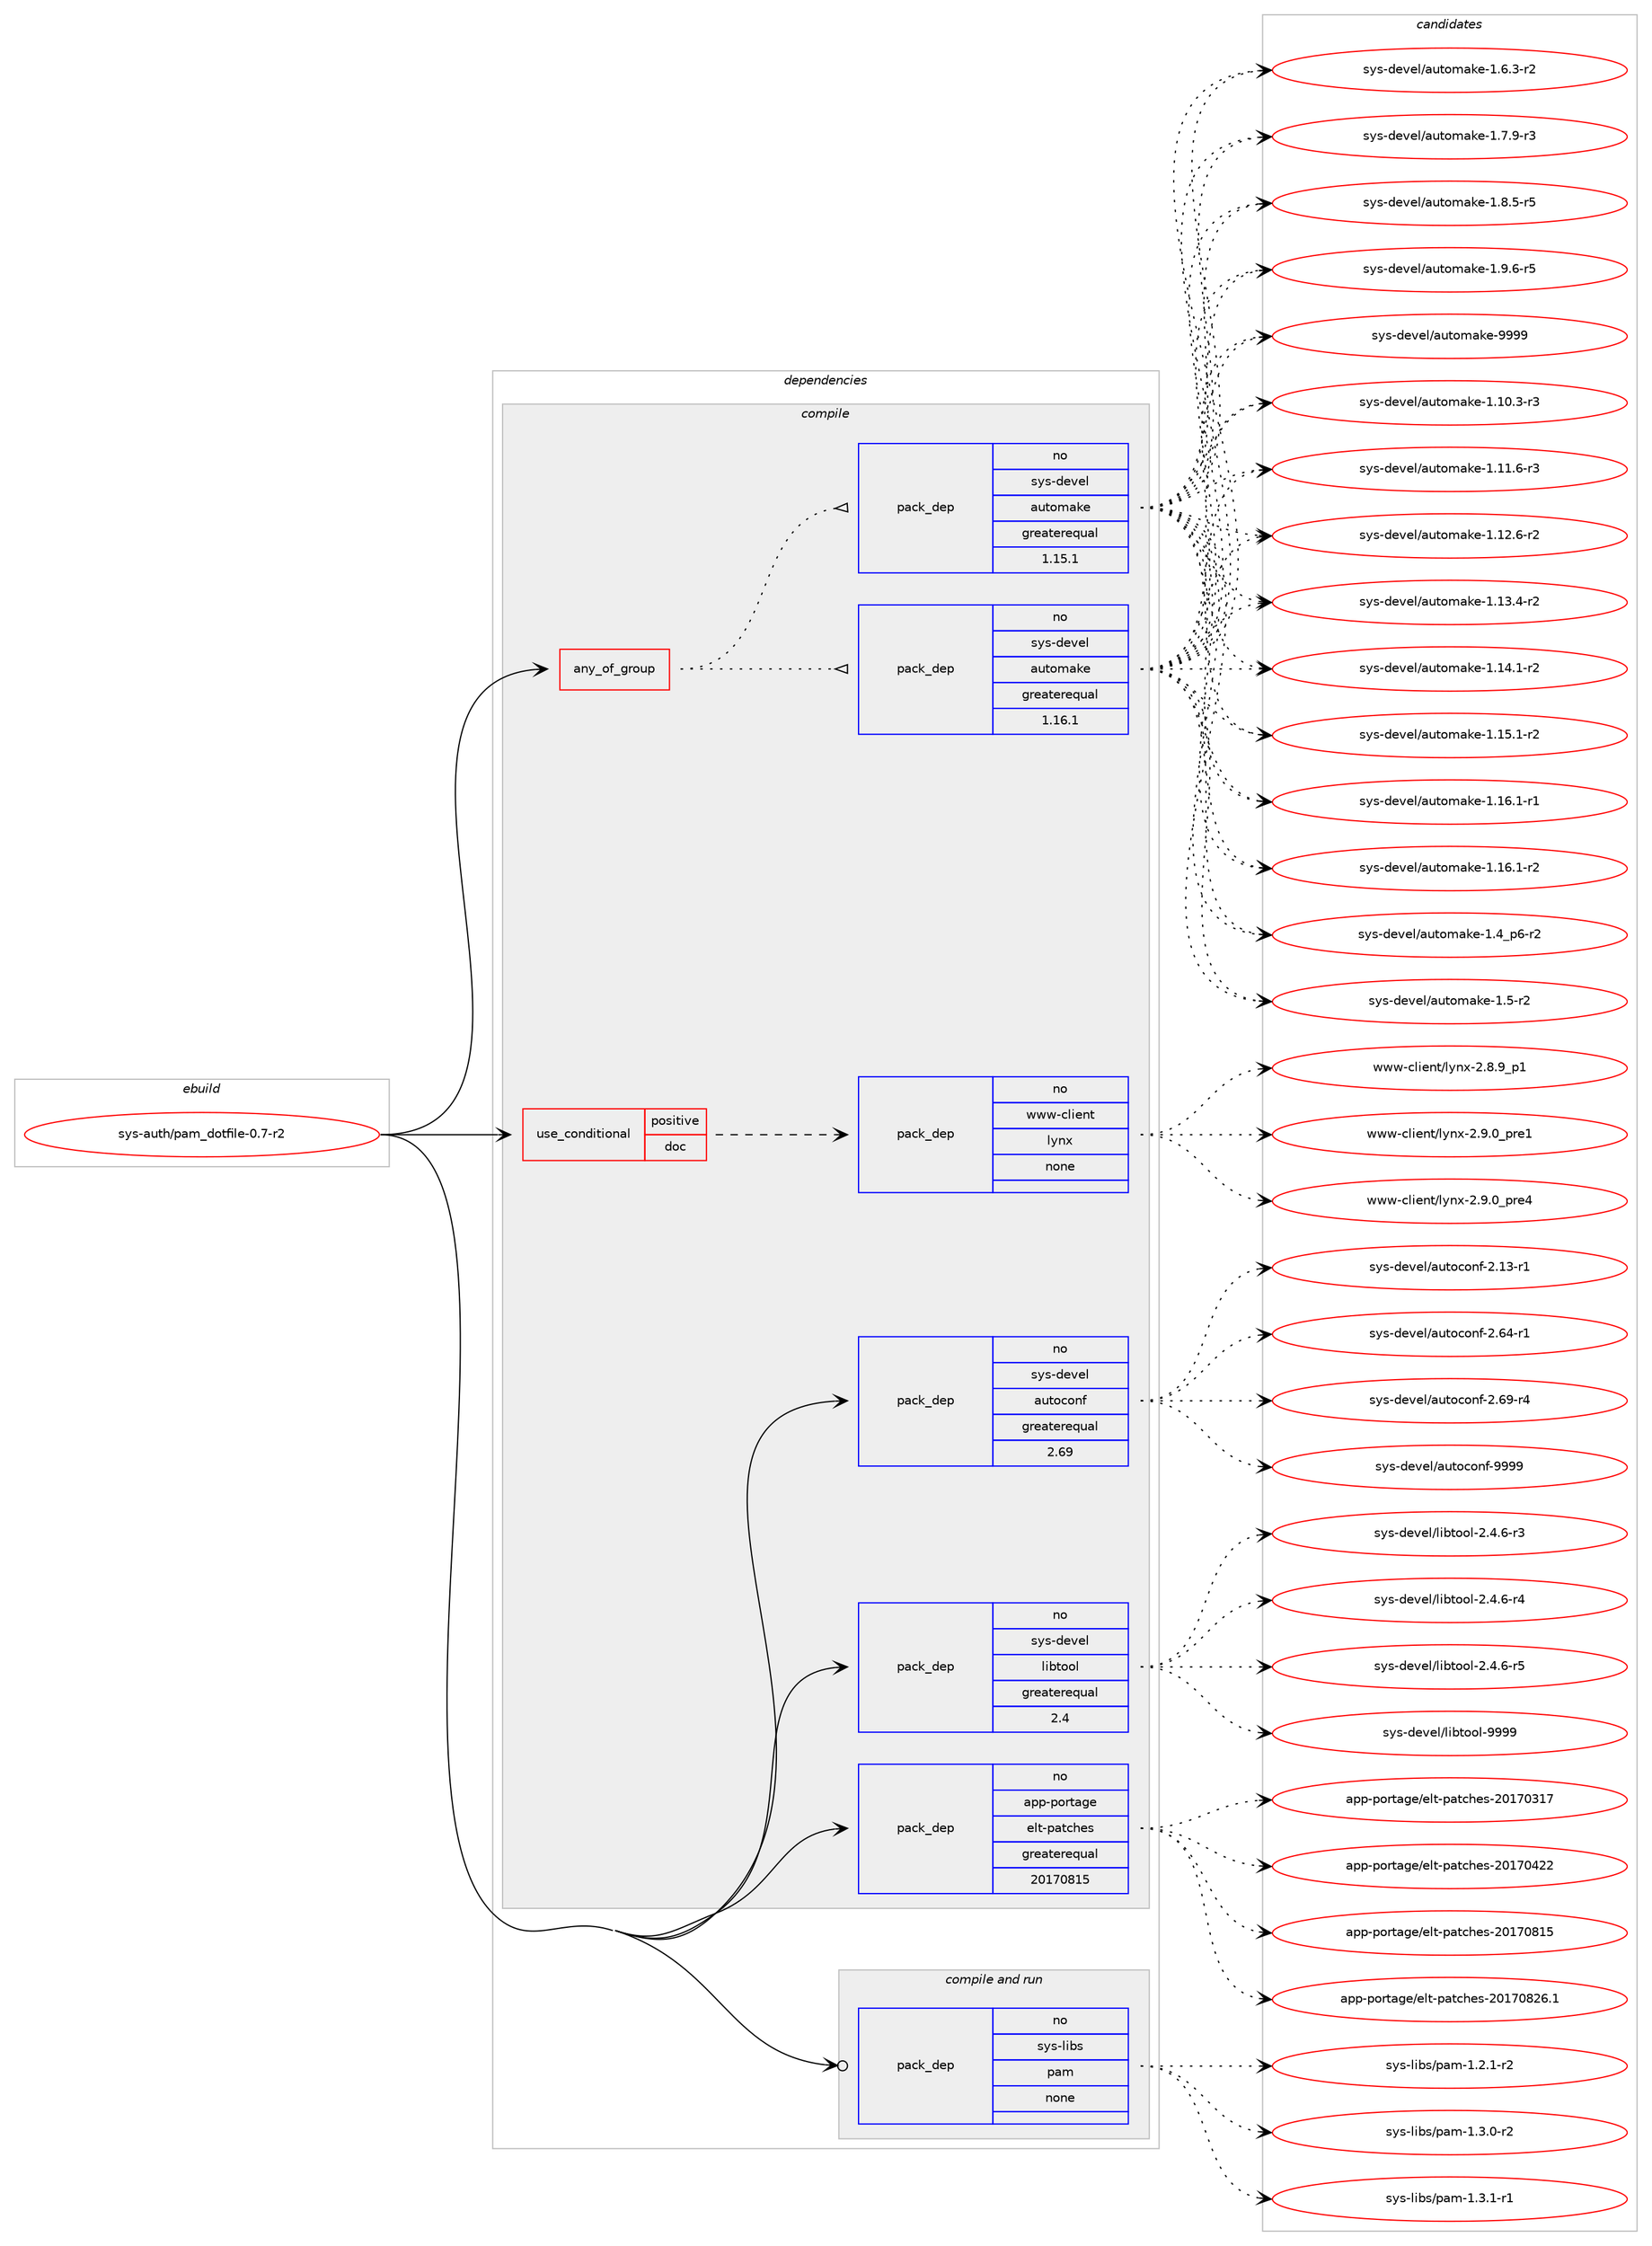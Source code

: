 digraph prolog {

# *************
# Graph options
# *************

newrank=true;
concentrate=true;
compound=true;
graph [rankdir=LR,fontname=Helvetica,fontsize=10,ranksep=1.5];#, ranksep=2.5, nodesep=0.2];
edge  [arrowhead=vee];
node  [fontname=Helvetica,fontsize=10];

# **********
# The ebuild
# **********

subgraph cluster_leftcol {
color=gray;
rank=same;
label=<<i>ebuild</i>>;
id [label="sys-auth/pam_dotfile-0.7-r2", color=red, width=4, href="../sys-auth/pam_dotfile-0.7-r2.svg"];
}

# ****************
# The dependencies
# ****************

subgraph cluster_midcol {
color=gray;
label=<<i>dependencies</i>>;
subgraph cluster_compile {
fillcolor="#eeeeee";
style=filled;
label=<<i>compile</i>>;
subgraph any14901 {
dependency880229 [label=<<TABLE BORDER="0" CELLBORDER="1" CELLSPACING="0" CELLPADDING="4"><TR><TD CELLPADDING="10">any_of_group</TD></TR></TABLE>>, shape=none, color=red];subgraph pack652763 {
dependency880230 [label=<<TABLE BORDER="0" CELLBORDER="1" CELLSPACING="0" CELLPADDING="4" WIDTH="220"><TR><TD ROWSPAN="6" CELLPADDING="30">pack_dep</TD></TR><TR><TD WIDTH="110">no</TD></TR><TR><TD>sys-devel</TD></TR><TR><TD>automake</TD></TR><TR><TD>greaterequal</TD></TR><TR><TD>1.16.1</TD></TR></TABLE>>, shape=none, color=blue];
}
dependency880229:e -> dependency880230:w [weight=20,style="dotted",arrowhead="oinv"];
subgraph pack652764 {
dependency880231 [label=<<TABLE BORDER="0" CELLBORDER="1" CELLSPACING="0" CELLPADDING="4" WIDTH="220"><TR><TD ROWSPAN="6" CELLPADDING="30">pack_dep</TD></TR><TR><TD WIDTH="110">no</TD></TR><TR><TD>sys-devel</TD></TR><TR><TD>automake</TD></TR><TR><TD>greaterequal</TD></TR><TR><TD>1.15.1</TD></TR></TABLE>>, shape=none, color=blue];
}
dependency880229:e -> dependency880231:w [weight=20,style="dotted",arrowhead="oinv"];
}
id:e -> dependency880229:w [weight=20,style="solid",arrowhead="vee"];
subgraph cond212042 {
dependency880232 [label=<<TABLE BORDER="0" CELLBORDER="1" CELLSPACING="0" CELLPADDING="4"><TR><TD ROWSPAN="3" CELLPADDING="10">use_conditional</TD></TR><TR><TD>positive</TD></TR><TR><TD>doc</TD></TR></TABLE>>, shape=none, color=red];
subgraph pack652765 {
dependency880233 [label=<<TABLE BORDER="0" CELLBORDER="1" CELLSPACING="0" CELLPADDING="4" WIDTH="220"><TR><TD ROWSPAN="6" CELLPADDING="30">pack_dep</TD></TR><TR><TD WIDTH="110">no</TD></TR><TR><TD>www-client</TD></TR><TR><TD>lynx</TD></TR><TR><TD>none</TD></TR><TR><TD></TD></TR></TABLE>>, shape=none, color=blue];
}
dependency880232:e -> dependency880233:w [weight=20,style="dashed",arrowhead="vee"];
}
id:e -> dependency880232:w [weight=20,style="solid",arrowhead="vee"];
subgraph pack652766 {
dependency880234 [label=<<TABLE BORDER="0" CELLBORDER="1" CELLSPACING="0" CELLPADDING="4" WIDTH="220"><TR><TD ROWSPAN="6" CELLPADDING="30">pack_dep</TD></TR><TR><TD WIDTH="110">no</TD></TR><TR><TD>app-portage</TD></TR><TR><TD>elt-patches</TD></TR><TR><TD>greaterequal</TD></TR><TR><TD>20170815</TD></TR></TABLE>>, shape=none, color=blue];
}
id:e -> dependency880234:w [weight=20,style="solid",arrowhead="vee"];
subgraph pack652767 {
dependency880235 [label=<<TABLE BORDER="0" CELLBORDER="1" CELLSPACING="0" CELLPADDING="4" WIDTH="220"><TR><TD ROWSPAN="6" CELLPADDING="30">pack_dep</TD></TR><TR><TD WIDTH="110">no</TD></TR><TR><TD>sys-devel</TD></TR><TR><TD>autoconf</TD></TR><TR><TD>greaterequal</TD></TR><TR><TD>2.69</TD></TR></TABLE>>, shape=none, color=blue];
}
id:e -> dependency880235:w [weight=20,style="solid",arrowhead="vee"];
subgraph pack652768 {
dependency880236 [label=<<TABLE BORDER="0" CELLBORDER="1" CELLSPACING="0" CELLPADDING="4" WIDTH="220"><TR><TD ROWSPAN="6" CELLPADDING="30">pack_dep</TD></TR><TR><TD WIDTH="110">no</TD></TR><TR><TD>sys-devel</TD></TR><TR><TD>libtool</TD></TR><TR><TD>greaterequal</TD></TR><TR><TD>2.4</TD></TR></TABLE>>, shape=none, color=blue];
}
id:e -> dependency880236:w [weight=20,style="solid",arrowhead="vee"];
}
subgraph cluster_compileandrun {
fillcolor="#eeeeee";
style=filled;
label=<<i>compile and run</i>>;
subgraph pack652769 {
dependency880237 [label=<<TABLE BORDER="0" CELLBORDER="1" CELLSPACING="0" CELLPADDING="4" WIDTH="220"><TR><TD ROWSPAN="6" CELLPADDING="30">pack_dep</TD></TR><TR><TD WIDTH="110">no</TD></TR><TR><TD>sys-libs</TD></TR><TR><TD>pam</TD></TR><TR><TD>none</TD></TR><TR><TD></TD></TR></TABLE>>, shape=none, color=blue];
}
id:e -> dependency880237:w [weight=20,style="solid",arrowhead="odotvee"];
}
subgraph cluster_run {
fillcolor="#eeeeee";
style=filled;
label=<<i>run</i>>;
}
}

# **************
# The candidates
# **************

subgraph cluster_choices {
rank=same;
color=gray;
label=<<i>candidates</i>>;

subgraph choice652763 {
color=black;
nodesep=1;
choice11512111545100101118101108479711711611110997107101454946494846514511451 [label="sys-devel/automake-1.10.3-r3", color=red, width=4,href="../sys-devel/automake-1.10.3-r3.svg"];
choice11512111545100101118101108479711711611110997107101454946494946544511451 [label="sys-devel/automake-1.11.6-r3", color=red, width=4,href="../sys-devel/automake-1.11.6-r3.svg"];
choice11512111545100101118101108479711711611110997107101454946495046544511450 [label="sys-devel/automake-1.12.6-r2", color=red, width=4,href="../sys-devel/automake-1.12.6-r2.svg"];
choice11512111545100101118101108479711711611110997107101454946495146524511450 [label="sys-devel/automake-1.13.4-r2", color=red, width=4,href="../sys-devel/automake-1.13.4-r2.svg"];
choice11512111545100101118101108479711711611110997107101454946495246494511450 [label="sys-devel/automake-1.14.1-r2", color=red, width=4,href="../sys-devel/automake-1.14.1-r2.svg"];
choice11512111545100101118101108479711711611110997107101454946495346494511450 [label="sys-devel/automake-1.15.1-r2", color=red, width=4,href="../sys-devel/automake-1.15.1-r2.svg"];
choice11512111545100101118101108479711711611110997107101454946495446494511449 [label="sys-devel/automake-1.16.1-r1", color=red, width=4,href="../sys-devel/automake-1.16.1-r1.svg"];
choice11512111545100101118101108479711711611110997107101454946495446494511450 [label="sys-devel/automake-1.16.1-r2", color=red, width=4,href="../sys-devel/automake-1.16.1-r2.svg"];
choice115121115451001011181011084797117116111109971071014549465295112544511450 [label="sys-devel/automake-1.4_p6-r2", color=red, width=4,href="../sys-devel/automake-1.4_p6-r2.svg"];
choice11512111545100101118101108479711711611110997107101454946534511450 [label="sys-devel/automake-1.5-r2", color=red, width=4,href="../sys-devel/automake-1.5-r2.svg"];
choice115121115451001011181011084797117116111109971071014549465446514511450 [label="sys-devel/automake-1.6.3-r2", color=red, width=4,href="../sys-devel/automake-1.6.3-r2.svg"];
choice115121115451001011181011084797117116111109971071014549465546574511451 [label="sys-devel/automake-1.7.9-r3", color=red, width=4,href="../sys-devel/automake-1.7.9-r3.svg"];
choice115121115451001011181011084797117116111109971071014549465646534511453 [label="sys-devel/automake-1.8.5-r5", color=red, width=4,href="../sys-devel/automake-1.8.5-r5.svg"];
choice115121115451001011181011084797117116111109971071014549465746544511453 [label="sys-devel/automake-1.9.6-r5", color=red, width=4,href="../sys-devel/automake-1.9.6-r5.svg"];
choice115121115451001011181011084797117116111109971071014557575757 [label="sys-devel/automake-9999", color=red, width=4,href="../sys-devel/automake-9999.svg"];
dependency880230:e -> choice11512111545100101118101108479711711611110997107101454946494846514511451:w [style=dotted,weight="100"];
dependency880230:e -> choice11512111545100101118101108479711711611110997107101454946494946544511451:w [style=dotted,weight="100"];
dependency880230:e -> choice11512111545100101118101108479711711611110997107101454946495046544511450:w [style=dotted,weight="100"];
dependency880230:e -> choice11512111545100101118101108479711711611110997107101454946495146524511450:w [style=dotted,weight="100"];
dependency880230:e -> choice11512111545100101118101108479711711611110997107101454946495246494511450:w [style=dotted,weight="100"];
dependency880230:e -> choice11512111545100101118101108479711711611110997107101454946495346494511450:w [style=dotted,weight="100"];
dependency880230:e -> choice11512111545100101118101108479711711611110997107101454946495446494511449:w [style=dotted,weight="100"];
dependency880230:e -> choice11512111545100101118101108479711711611110997107101454946495446494511450:w [style=dotted,weight="100"];
dependency880230:e -> choice115121115451001011181011084797117116111109971071014549465295112544511450:w [style=dotted,weight="100"];
dependency880230:e -> choice11512111545100101118101108479711711611110997107101454946534511450:w [style=dotted,weight="100"];
dependency880230:e -> choice115121115451001011181011084797117116111109971071014549465446514511450:w [style=dotted,weight="100"];
dependency880230:e -> choice115121115451001011181011084797117116111109971071014549465546574511451:w [style=dotted,weight="100"];
dependency880230:e -> choice115121115451001011181011084797117116111109971071014549465646534511453:w [style=dotted,weight="100"];
dependency880230:e -> choice115121115451001011181011084797117116111109971071014549465746544511453:w [style=dotted,weight="100"];
dependency880230:e -> choice115121115451001011181011084797117116111109971071014557575757:w [style=dotted,weight="100"];
}
subgraph choice652764 {
color=black;
nodesep=1;
choice11512111545100101118101108479711711611110997107101454946494846514511451 [label="sys-devel/automake-1.10.3-r3", color=red, width=4,href="../sys-devel/automake-1.10.3-r3.svg"];
choice11512111545100101118101108479711711611110997107101454946494946544511451 [label="sys-devel/automake-1.11.6-r3", color=red, width=4,href="../sys-devel/automake-1.11.6-r3.svg"];
choice11512111545100101118101108479711711611110997107101454946495046544511450 [label="sys-devel/automake-1.12.6-r2", color=red, width=4,href="../sys-devel/automake-1.12.6-r2.svg"];
choice11512111545100101118101108479711711611110997107101454946495146524511450 [label="sys-devel/automake-1.13.4-r2", color=red, width=4,href="../sys-devel/automake-1.13.4-r2.svg"];
choice11512111545100101118101108479711711611110997107101454946495246494511450 [label="sys-devel/automake-1.14.1-r2", color=red, width=4,href="../sys-devel/automake-1.14.1-r2.svg"];
choice11512111545100101118101108479711711611110997107101454946495346494511450 [label="sys-devel/automake-1.15.1-r2", color=red, width=4,href="../sys-devel/automake-1.15.1-r2.svg"];
choice11512111545100101118101108479711711611110997107101454946495446494511449 [label="sys-devel/automake-1.16.1-r1", color=red, width=4,href="../sys-devel/automake-1.16.1-r1.svg"];
choice11512111545100101118101108479711711611110997107101454946495446494511450 [label="sys-devel/automake-1.16.1-r2", color=red, width=4,href="../sys-devel/automake-1.16.1-r2.svg"];
choice115121115451001011181011084797117116111109971071014549465295112544511450 [label="sys-devel/automake-1.4_p6-r2", color=red, width=4,href="../sys-devel/automake-1.4_p6-r2.svg"];
choice11512111545100101118101108479711711611110997107101454946534511450 [label="sys-devel/automake-1.5-r2", color=red, width=4,href="../sys-devel/automake-1.5-r2.svg"];
choice115121115451001011181011084797117116111109971071014549465446514511450 [label="sys-devel/automake-1.6.3-r2", color=red, width=4,href="../sys-devel/automake-1.6.3-r2.svg"];
choice115121115451001011181011084797117116111109971071014549465546574511451 [label="sys-devel/automake-1.7.9-r3", color=red, width=4,href="../sys-devel/automake-1.7.9-r3.svg"];
choice115121115451001011181011084797117116111109971071014549465646534511453 [label="sys-devel/automake-1.8.5-r5", color=red, width=4,href="../sys-devel/automake-1.8.5-r5.svg"];
choice115121115451001011181011084797117116111109971071014549465746544511453 [label="sys-devel/automake-1.9.6-r5", color=red, width=4,href="../sys-devel/automake-1.9.6-r5.svg"];
choice115121115451001011181011084797117116111109971071014557575757 [label="sys-devel/automake-9999", color=red, width=4,href="../sys-devel/automake-9999.svg"];
dependency880231:e -> choice11512111545100101118101108479711711611110997107101454946494846514511451:w [style=dotted,weight="100"];
dependency880231:e -> choice11512111545100101118101108479711711611110997107101454946494946544511451:w [style=dotted,weight="100"];
dependency880231:e -> choice11512111545100101118101108479711711611110997107101454946495046544511450:w [style=dotted,weight="100"];
dependency880231:e -> choice11512111545100101118101108479711711611110997107101454946495146524511450:w [style=dotted,weight="100"];
dependency880231:e -> choice11512111545100101118101108479711711611110997107101454946495246494511450:w [style=dotted,weight="100"];
dependency880231:e -> choice11512111545100101118101108479711711611110997107101454946495346494511450:w [style=dotted,weight="100"];
dependency880231:e -> choice11512111545100101118101108479711711611110997107101454946495446494511449:w [style=dotted,weight="100"];
dependency880231:e -> choice11512111545100101118101108479711711611110997107101454946495446494511450:w [style=dotted,weight="100"];
dependency880231:e -> choice115121115451001011181011084797117116111109971071014549465295112544511450:w [style=dotted,weight="100"];
dependency880231:e -> choice11512111545100101118101108479711711611110997107101454946534511450:w [style=dotted,weight="100"];
dependency880231:e -> choice115121115451001011181011084797117116111109971071014549465446514511450:w [style=dotted,weight="100"];
dependency880231:e -> choice115121115451001011181011084797117116111109971071014549465546574511451:w [style=dotted,weight="100"];
dependency880231:e -> choice115121115451001011181011084797117116111109971071014549465646534511453:w [style=dotted,weight="100"];
dependency880231:e -> choice115121115451001011181011084797117116111109971071014549465746544511453:w [style=dotted,weight="100"];
dependency880231:e -> choice115121115451001011181011084797117116111109971071014557575757:w [style=dotted,weight="100"];
}
subgraph choice652765 {
color=black;
nodesep=1;
choice1191191194599108105101110116471081211101204550465646579511249 [label="www-client/lynx-2.8.9_p1", color=red, width=4,href="../www-client/lynx-2.8.9_p1.svg"];
choice1191191194599108105101110116471081211101204550465746489511211410149 [label="www-client/lynx-2.9.0_pre1", color=red, width=4,href="../www-client/lynx-2.9.0_pre1.svg"];
choice1191191194599108105101110116471081211101204550465746489511211410152 [label="www-client/lynx-2.9.0_pre4", color=red, width=4,href="../www-client/lynx-2.9.0_pre4.svg"];
dependency880233:e -> choice1191191194599108105101110116471081211101204550465646579511249:w [style=dotted,weight="100"];
dependency880233:e -> choice1191191194599108105101110116471081211101204550465746489511211410149:w [style=dotted,weight="100"];
dependency880233:e -> choice1191191194599108105101110116471081211101204550465746489511211410152:w [style=dotted,weight="100"];
}
subgraph choice652766 {
color=black;
nodesep=1;
choice97112112451121111141169710310147101108116451129711699104101115455048495548514955 [label="app-portage/elt-patches-20170317", color=red, width=4,href="../app-portage/elt-patches-20170317.svg"];
choice97112112451121111141169710310147101108116451129711699104101115455048495548525050 [label="app-portage/elt-patches-20170422", color=red, width=4,href="../app-portage/elt-patches-20170422.svg"];
choice97112112451121111141169710310147101108116451129711699104101115455048495548564953 [label="app-portage/elt-patches-20170815", color=red, width=4,href="../app-portage/elt-patches-20170815.svg"];
choice971121124511211111411697103101471011081164511297116991041011154550484955485650544649 [label="app-portage/elt-patches-20170826.1", color=red, width=4,href="../app-portage/elt-patches-20170826.1.svg"];
dependency880234:e -> choice97112112451121111141169710310147101108116451129711699104101115455048495548514955:w [style=dotted,weight="100"];
dependency880234:e -> choice97112112451121111141169710310147101108116451129711699104101115455048495548525050:w [style=dotted,weight="100"];
dependency880234:e -> choice97112112451121111141169710310147101108116451129711699104101115455048495548564953:w [style=dotted,weight="100"];
dependency880234:e -> choice971121124511211111411697103101471011081164511297116991041011154550484955485650544649:w [style=dotted,weight="100"];
}
subgraph choice652767 {
color=black;
nodesep=1;
choice1151211154510010111810110847971171161119911111010245504649514511449 [label="sys-devel/autoconf-2.13-r1", color=red, width=4,href="../sys-devel/autoconf-2.13-r1.svg"];
choice1151211154510010111810110847971171161119911111010245504654524511449 [label="sys-devel/autoconf-2.64-r1", color=red, width=4,href="../sys-devel/autoconf-2.64-r1.svg"];
choice1151211154510010111810110847971171161119911111010245504654574511452 [label="sys-devel/autoconf-2.69-r4", color=red, width=4,href="../sys-devel/autoconf-2.69-r4.svg"];
choice115121115451001011181011084797117116111991111101024557575757 [label="sys-devel/autoconf-9999", color=red, width=4,href="../sys-devel/autoconf-9999.svg"];
dependency880235:e -> choice1151211154510010111810110847971171161119911111010245504649514511449:w [style=dotted,weight="100"];
dependency880235:e -> choice1151211154510010111810110847971171161119911111010245504654524511449:w [style=dotted,weight="100"];
dependency880235:e -> choice1151211154510010111810110847971171161119911111010245504654574511452:w [style=dotted,weight="100"];
dependency880235:e -> choice115121115451001011181011084797117116111991111101024557575757:w [style=dotted,weight="100"];
}
subgraph choice652768 {
color=black;
nodesep=1;
choice1151211154510010111810110847108105981161111111084550465246544511451 [label="sys-devel/libtool-2.4.6-r3", color=red, width=4,href="../sys-devel/libtool-2.4.6-r3.svg"];
choice1151211154510010111810110847108105981161111111084550465246544511452 [label="sys-devel/libtool-2.4.6-r4", color=red, width=4,href="../sys-devel/libtool-2.4.6-r4.svg"];
choice1151211154510010111810110847108105981161111111084550465246544511453 [label="sys-devel/libtool-2.4.6-r5", color=red, width=4,href="../sys-devel/libtool-2.4.6-r5.svg"];
choice1151211154510010111810110847108105981161111111084557575757 [label="sys-devel/libtool-9999", color=red, width=4,href="../sys-devel/libtool-9999.svg"];
dependency880236:e -> choice1151211154510010111810110847108105981161111111084550465246544511451:w [style=dotted,weight="100"];
dependency880236:e -> choice1151211154510010111810110847108105981161111111084550465246544511452:w [style=dotted,weight="100"];
dependency880236:e -> choice1151211154510010111810110847108105981161111111084550465246544511453:w [style=dotted,weight="100"];
dependency880236:e -> choice1151211154510010111810110847108105981161111111084557575757:w [style=dotted,weight="100"];
}
subgraph choice652769 {
color=black;
nodesep=1;
choice115121115451081059811547112971094549465046494511450 [label="sys-libs/pam-1.2.1-r2", color=red, width=4,href="../sys-libs/pam-1.2.1-r2.svg"];
choice115121115451081059811547112971094549465146484511450 [label="sys-libs/pam-1.3.0-r2", color=red, width=4,href="../sys-libs/pam-1.3.0-r2.svg"];
choice115121115451081059811547112971094549465146494511449 [label="sys-libs/pam-1.3.1-r1", color=red, width=4,href="../sys-libs/pam-1.3.1-r1.svg"];
dependency880237:e -> choice115121115451081059811547112971094549465046494511450:w [style=dotted,weight="100"];
dependency880237:e -> choice115121115451081059811547112971094549465146484511450:w [style=dotted,weight="100"];
dependency880237:e -> choice115121115451081059811547112971094549465146494511449:w [style=dotted,weight="100"];
}
}

}
